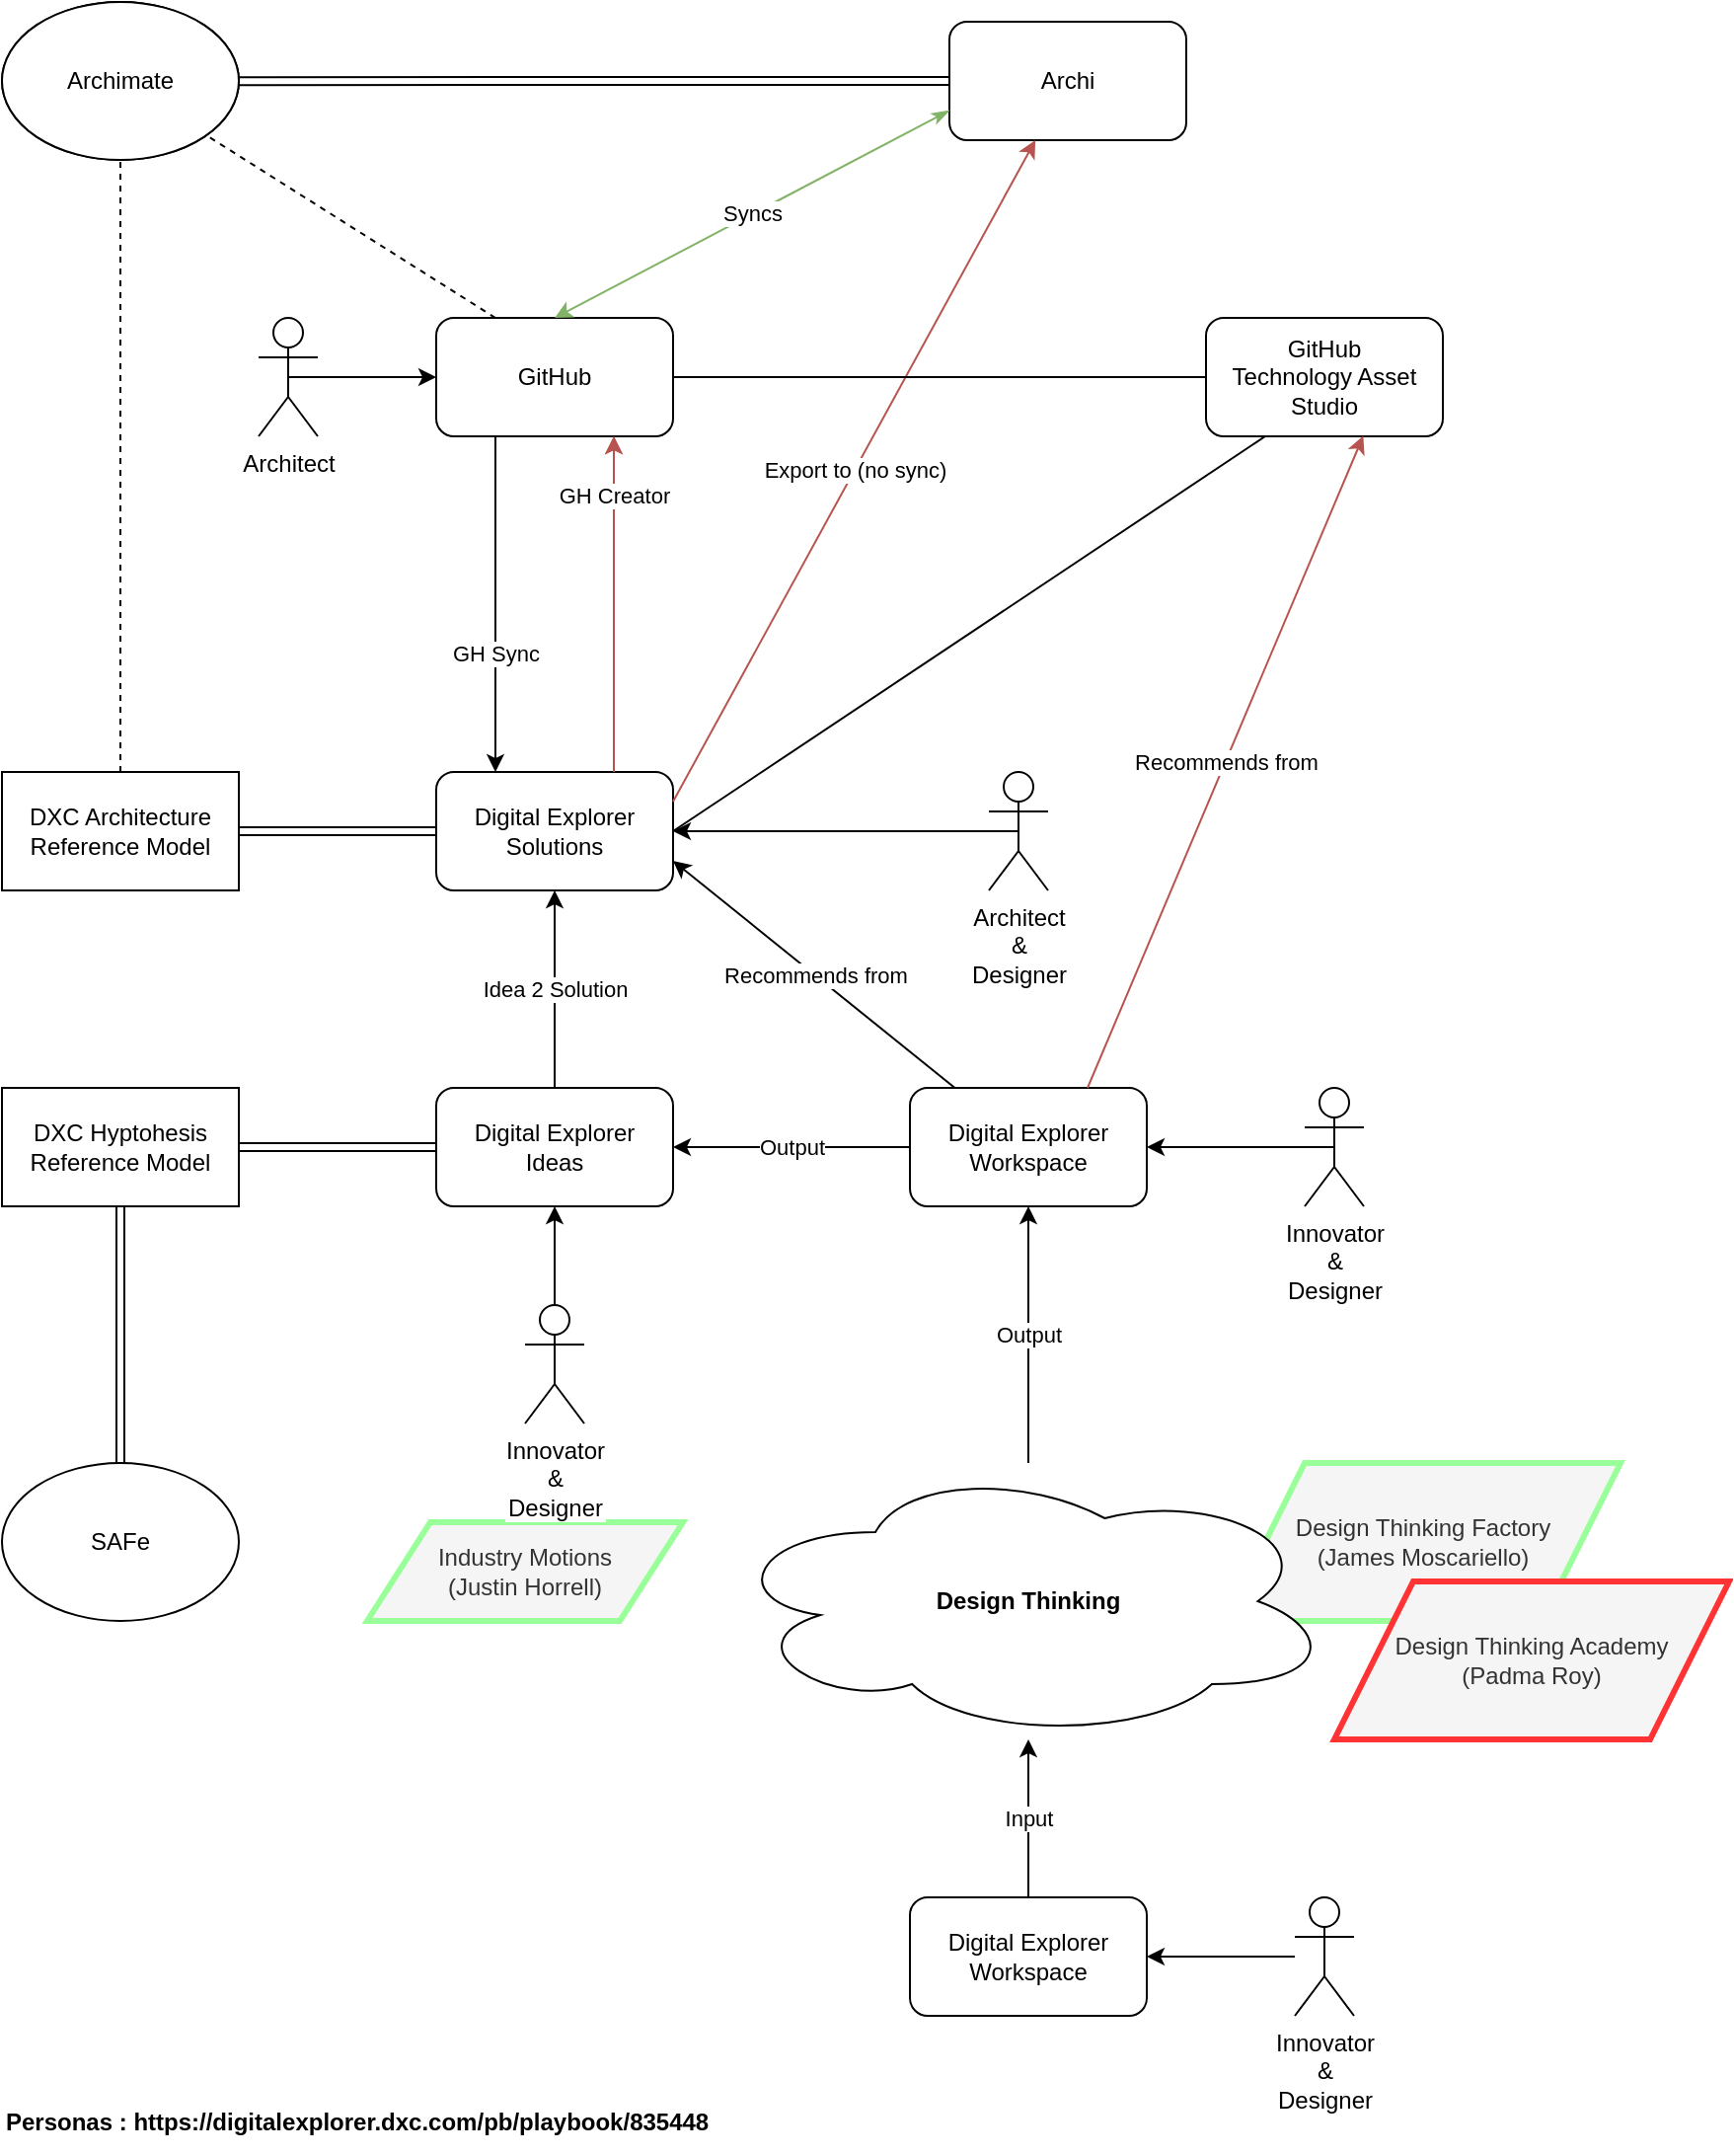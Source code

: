 <mxfile version="11.1.4" type="device"><diagram id="_tovL7VBuP4WKZHqKngZ" name="Page-1"><mxGraphModel dx="2031" dy="1349" grid="1" gridSize="10" guides="1" tooltips="1" connect="1" arrows="1" fold="1" page="1" pageScale="1" pageWidth="827" pageHeight="1169" math="0" shadow="0"><root><mxCell id="0"/><mxCell id="_cVB5ysDcnDjCBoIrtCY-95" value="Programs" parent="0"/><mxCell id="_cVB5ysDcnDjCBoIrtCY-96" value="Design Thinking Factory &lt;br&gt;(James&amp;nbsp;Moscariello)" style="shape=parallelogram;perimeter=parallelogramPerimeter;whiteSpace=wrap;html=1;fillColor=#f5f5f5;strokeColor=#99FF99;fontColor=#333333;strokeWidth=3;" parent="_cVB5ysDcnDjCBoIrtCY-95" vertex="1"><mxGeometry x="650" y="800" width="200" height="80" as="geometry"/></mxCell><mxCell id="_cVB5ysDcnDjCBoIrtCY-97" value="Design Thinking Academy&lt;br&gt;(Padma Roy)" style="shape=parallelogram;perimeter=parallelogramPerimeter;whiteSpace=wrap;html=1;fillColor=#f5f5f5;strokeColor=#FF3333;fontColor=#333333;strokeWidth=3;" parent="_cVB5ysDcnDjCBoIrtCY-95" vertex="1"><mxGeometry x="705" y="860" width="200" height="80" as="geometry"/></mxCell><mxCell id="_cVB5ysDcnDjCBoIrtCY-98" value="Industry Motions&lt;br&gt;(Justin Horrell)" style="shape=parallelogram;perimeter=parallelogramPerimeter;whiteSpace=wrap;html=1;fillColor=#f5f5f5;strokeColor=#99FF99;fontColor=#333333;strokeWidth=3;" parent="_cVB5ysDcnDjCBoIrtCY-95" vertex="1"><mxGeometry x="215" y="830" width="160" height="50" as="geometry"/></mxCell><UserObject label="Personas : https://digitalexplorer.dxc.com/pb/playbook/835448" link="https://digitalexplorer.dxc.com/pb/playbook/835448" id="JHIU5rIBhaoSyZY10Xmj-1"><mxCell style="text;html=1;fontStyle=1" vertex="1" parent="_cVB5ysDcnDjCBoIrtCY-95"><mxGeometry x="30" y="1120" width="400" height="30" as="geometry"/></mxCell></UserObject><mxCell id="1" parent="0"/><mxCell id="_cVB5ysDcnDjCBoIrtCY-1" value="GitHub" style="rounded=1;whiteSpace=wrap;html=1;" parent="1" vertex="1"><mxGeometry x="250" y="220" width="120" height="60" as="geometry"/></mxCell><mxCell id="_cVB5ysDcnDjCBoIrtCY-2" value="Digital Explorer Solutions" style="rounded=1;whiteSpace=wrap;html=1;" parent="1" vertex="1"><mxGeometry x="250" y="450" width="120" height="60" as="geometry"/></mxCell><mxCell id="_cVB5ysDcnDjCBoIrtCY-3" value="Archi" style="rounded=1;whiteSpace=wrap;html=1;" parent="1" vertex="1"><mxGeometry x="510" y="70" width="120" height="60" as="geometry"/></mxCell><mxCell id="_cVB5ysDcnDjCBoIrtCY-5" value="DXC Architecture Reference Model" style="rounded=0;whiteSpace=wrap;html=1;" parent="1" vertex="1"><mxGeometry x="30" y="450" width="120" height="60" as="geometry"/></mxCell><mxCell id="_cVB5ysDcnDjCBoIrtCY-6" value="" style="shape=link;html=1;entryX=0;entryY=0.5;entryDx=0;entryDy=0;" parent="1" source="_cVB5ysDcnDjCBoIrtCY-5" target="_cVB5ysDcnDjCBoIrtCY-2" edge="1"><mxGeometry width="50" height="50" relative="1" as="geometry"><mxPoint x="150" y="560" as="sourcePoint"/><mxPoint x="200" y="510" as="targetPoint"/></mxGeometry></mxCell><mxCell id="_cVB5ysDcnDjCBoIrtCY-7" value="Archimate" style="ellipse;whiteSpace=wrap;html=1;" parent="1" vertex="1"><mxGeometry x="30" y="60" width="120" height="80" as="geometry"/></mxCell><mxCell id="_cVB5ysDcnDjCBoIrtCY-8" value="" style="endArrow=none;dashed=1;html=1;" parent="1" source="_cVB5ysDcnDjCBoIrtCY-5" target="_cVB5ysDcnDjCBoIrtCY-7" edge="1"><mxGeometry width="50" height="50" relative="1" as="geometry"><mxPoint x="10" y="410" as="sourcePoint"/><mxPoint x="60" y="360" as="targetPoint"/></mxGeometry></mxCell><mxCell id="_cVB5ysDcnDjCBoIrtCY-9" value="" style="shape=link;html=1;" parent="1" source="_cVB5ysDcnDjCBoIrtCY-7" target="_cVB5ysDcnDjCBoIrtCY-3" edge="1"><mxGeometry width="50" height="50" relative="1" as="geometry"><mxPoint x="410" y="160" as="sourcePoint"/><mxPoint x="460" y="110" as="targetPoint"/></mxGeometry></mxCell><mxCell id="_cVB5ysDcnDjCBoIrtCY-10" value="GH Creator" style="endArrow=classic;html=1;exitX=0.75;exitY=0;exitDx=0;exitDy=0;entryX=0.75;entryY=1;entryDx=0;entryDy=0;fillColor=#f8cecc;strokeColor=#b85450;" parent="1" source="_cVB5ysDcnDjCBoIrtCY-2" target="_cVB5ysDcnDjCBoIrtCY-1" edge="1"><mxGeometry x="0.647" width="50" height="50" relative="1" as="geometry"><mxPoint x="290" y="290" as="sourcePoint"/><mxPoint x="290" y="460" as="targetPoint"/><mxPoint as="offset"/></mxGeometry></mxCell><mxCell id="_cVB5ysDcnDjCBoIrtCY-11" value="Digital Explorer &lt;br&gt;Ideas" style="rounded=1;whiteSpace=wrap;html=1;" parent="1" vertex="1"><mxGeometry x="250" y="610" width="120" height="60" as="geometry"/></mxCell><mxCell id="_cVB5ysDcnDjCBoIrtCY-12" value="Idea 2 Solution" style="endArrow=classic;html=1;exitX=0.5;exitY=0;exitDx=0;exitDy=0;" parent="1" source="_cVB5ysDcnDjCBoIrtCY-11" target="_cVB5ysDcnDjCBoIrtCY-2" edge="1"><mxGeometry width="50" height="50" relative="1" as="geometry"><mxPoint x="310" y="600" as="sourcePoint"/><mxPoint x="350" y="290" as="targetPoint"/><mxPoint as="offset"/></mxGeometry></mxCell><mxCell id="_cVB5ysDcnDjCBoIrtCY-13" value="DXC Hyptohesis Reference Model" style="rounded=0;whiteSpace=wrap;html=1;" parent="1" vertex="1"><mxGeometry x="30" y="610" width="120" height="60" as="geometry"/></mxCell><mxCell id="_cVB5ysDcnDjCBoIrtCY-14" value="SAFe" style="ellipse;whiteSpace=wrap;html=1;" parent="1" vertex="1"><mxGeometry x="30" y="800" width="120" height="80" as="geometry"/></mxCell><mxCell id="_cVB5ysDcnDjCBoIrtCY-15" value="" style="shape=link;html=1;" parent="1" source="_cVB5ysDcnDjCBoIrtCY-14" target="_cVB5ysDcnDjCBoIrtCY-13" edge="1"><mxGeometry width="50" height="50" relative="1" as="geometry"><mxPoint x="160" y="110" as="sourcePoint"/><mxPoint x="520" y="110" as="targetPoint"/></mxGeometry></mxCell><mxCell id="_cVB5ysDcnDjCBoIrtCY-16" value="" style="shape=link;html=1;" parent="1" source="_cVB5ysDcnDjCBoIrtCY-11" target="_cVB5ysDcnDjCBoIrtCY-13" edge="1"><mxGeometry width="50" height="50" relative="1" as="geometry"><mxPoint x="100" y="810" as="sourcePoint"/><mxPoint x="100" y="680" as="targetPoint"/></mxGeometry></mxCell><mxCell id="_cVB5ysDcnDjCBoIrtCY-18" value="Export to (no sync)" style="endArrow=classic;html=1;exitX=1;exitY=0.25;exitDx=0;exitDy=0;fillColor=#f8cecc;strokeColor=#b85450;" parent="1" source="_cVB5ysDcnDjCBoIrtCY-2" target="_cVB5ysDcnDjCBoIrtCY-3" edge="1"><mxGeometry width="50" height="50" relative="1" as="geometry"><mxPoint x="550" y="630" as="sourcePoint"/><mxPoint x="600" y="580" as="targetPoint"/></mxGeometry></mxCell><mxCell id="_cVB5ysDcnDjCBoIrtCY-20" value="Syncs" style="endArrow=classicThin;html=1;exitX=0.5;exitY=0;exitDx=0;exitDy=0;entryX=0;entryY=0.75;entryDx=0;entryDy=0;endFill=1;startArrow=classic;startFill=1;fillColor=#d5e8d4;strokeColor=#82b366;" parent="1" source="_cVB5ysDcnDjCBoIrtCY-1" target="_cVB5ysDcnDjCBoIrtCY-3" edge="1"><mxGeometry width="50" height="50" relative="1" as="geometry"><mxPoint x="380" y="490" as="sourcePoint"/><mxPoint x="564.211" y="140" as="targetPoint"/></mxGeometry></mxCell><mxCell id="_cVB5ysDcnDjCBoIrtCY-22" value="Output" style="endArrow=classic;html=1;" parent="1" source="_cVB5ysDcnDjCBoIrtCY-25" target="_cVB5ysDcnDjCBoIrtCY-11" edge="1"><mxGeometry width="50" height="50" relative="1" as="geometry"><mxPoint x="330" y="740" as="sourcePoint"/><mxPoint x="380" y="690" as="targetPoint"/></mxGeometry></mxCell><mxCell id="_cVB5ysDcnDjCBoIrtCY-23" value="Digital Explorer Workspace" style="rounded=1;whiteSpace=wrap;html=1;" parent="1" vertex="1"><mxGeometry x="490" y="1020" width="120" height="60" as="geometry"/></mxCell><mxCell id="_cVB5ysDcnDjCBoIrtCY-24" value="Input" style="endArrow=classic;html=1;" parent="1" source="_cVB5ysDcnDjCBoIrtCY-23" target="_cVB5ysDcnDjCBoIrtCY-21" edge="1"><mxGeometry width="50" height="50" relative="1" as="geometry"><mxPoint x="359.085" y="820.37" as="sourcePoint"/><mxPoint x="326.875" y="680" as="targetPoint"/></mxGeometry></mxCell><mxCell id="_cVB5ysDcnDjCBoIrtCY-25" value="Digital Explorer Workspace" style="rounded=1;whiteSpace=wrap;html=1;" parent="1" vertex="1"><mxGeometry x="490" y="610" width="120" height="60" as="geometry"/></mxCell><mxCell id="_cVB5ysDcnDjCBoIrtCY-26" value="Output" style="endArrow=classic;html=1;" parent="1" source="_cVB5ysDcnDjCBoIrtCY-21" target="_cVB5ysDcnDjCBoIrtCY-25" edge="1"><mxGeometry width="50" height="50" relative="1" as="geometry"><mxPoint x="359.35" y="820.358" as="sourcePoint"/><mxPoint x="326.875" y="680" as="targetPoint"/></mxGeometry></mxCell><mxCell id="_cVB5ysDcnDjCBoIrtCY-27" value="Recommends from" style="endArrow=classic;html=1;entryX=1;entryY=0.75;entryDx=0;entryDy=0;" parent="1" source="_cVB5ysDcnDjCBoIrtCY-25" target="_cVB5ysDcnDjCBoIrtCY-2" edge="1"><mxGeometry width="50" height="50" relative="1" as="geometry"><mxPoint x="500" y="650" as="sourcePoint"/><mxPoint x="380" y="650" as="targetPoint"/></mxGeometry></mxCell><mxCell id="_cVB5ysDcnDjCBoIrtCY-21" value="Design Thinking" style="ellipse;shape=cloud;whiteSpace=wrap;html=1;fontStyle=1" parent="1" vertex="1"><mxGeometry x="395" y="800" width="310" height="140" as="geometry"/></mxCell><mxCell id="_cVB5ysDcnDjCBoIrtCY-36" value="GitHub&lt;br&gt;Technology Asset Studio" style="rounded=1;whiteSpace=wrap;html=1;" parent="1" vertex="1"><mxGeometry x="640" y="220" width="120" height="60" as="geometry"/></mxCell><mxCell id="_cVB5ysDcnDjCBoIrtCY-37" value="" style="endArrow=none;html=1;exitX=1;exitY=0.5;exitDx=0;exitDy=0;entryX=0.25;entryY=1;entryDx=0;entryDy=0;" parent="1" source="_cVB5ysDcnDjCBoIrtCY-2" target="_cVB5ysDcnDjCBoIrtCY-36" edge="1"><mxGeometry width="50" height="50" relative="1" as="geometry"><mxPoint x="430" y="470" as="sourcePoint"/><mxPoint x="480" y="420" as="targetPoint"/></mxGeometry></mxCell><mxCell id="_cVB5ysDcnDjCBoIrtCY-38" value="" style="endArrow=none;html=1;exitX=0;exitY=0.5;exitDx=0;exitDy=0;entryX=1;entryY=0.5;entryDx=0;entryDy=0;" parent="1" source="_cVB5ysDcnDjCBoIrtCY-36" target="_cVB5ysDcnDjCBoIrtCY-1" edge="1"><mxGeometry width="50" height="50" relative="1" as="geometry"><mxPoint x="380" y="490" as="sourcePoint"/><mxPoint x="710" y="290" as="targetPoint"/></mxGeometry></mxCell><mxCell id="_cVB5ysDcnDjCBoIrtCY-39" value="Recommends from" style="endArrow=classic;html=1;entryX=0.664;entryY=0.996;entryDx=0;entryDy=0;exitX=0.75;exitY=0;exitDx=0;exitDy=0;entryPerimeter=0;fillColor=#f8cecc;strokeColor=#b85450;" parent="1" source="_cVB5ysDcnDjCBoIrtCY-25" target="_cVB5ysDcnDjCBoIrtCY-36" edge="1"><mxGeometry width="50" height="50" relative="1" as="geometry"><mxPoint x="522.759" y="620" as="sourcePoint"/><mxPoint x="380" y="505" as="targetPoint"/></mxGeometry></mxCell><mxCell id="_cVB5ysDcnDjCBoIrtCY-40" value="" style="endArrow=none;dashed=1;html=1;exitX=0.25;exitY=0;exitDx=0;exitDy=0;" parent="1" source="_cVB5ysDcnDjCBoIrtCY-1" target="_cVB5ysDcnDjCBoIrtCY-7" edge="1"><mxGeometry width="50" height="50" relative="1" as="geometry"><mxPoint x="100" y="460" as="sourcePoint"/><mxPoint x="100" y="150.0" as="targetPoint"/></mxGeometry></mxCell><mxCell id="_cVB5ysDcnDjCBoIrtCY-48" value="Actors" parent="0"/><mxCell id="_cVB5ysDcnDjCBoIrtCY-52" value="GH Sync" style="endArrow=classic;html=1;exitX=0.25;exitY=1;exitDx=0;exitDy=0;entryX=0.25;entryY=0;entryDx=0;entryDy=0;" parent="_cVB5ysDcnDjCBoIrtCY-48" edge="1"><mxGeometry x="0.294" width="50" height="50" relative="1" as="geometry"><mxPoint x="280" y="280" as="sourcePoint"/><mxPoint x="280" y="450" as="targetPoint"/><mxPoint as="offset"/></mxGeometry></mxCell><mxCell id="_cVB5ysDcnDjCBoIrtCY-55" value="Archimate" style="ellipse;whiteSpace=wrap;html=1;" parent="_cVB5ysDcnDjCBoIrtCY-48" vertex="1"><mxGeometry x="30" y="60" width="120" height="80" as="geometry"/></mxCell><mxCell id="_cVB5ysDcnDjCBoIrtCY-58" value="GH Creator" style="endArrow=classic;html=1;exitX=0.75;exitY=0;exitDx=0;exitDy=0;entryX=0.75;entryY=1;entryDx=0;entryDy=0;fillColor=#f8cecc;strokeColor=#b85450;" parent="_cVB5ysDcnDjCBoIrtCY-48" edge="1"><mxGeometry x="0.647" width="50" height="50" relative="1" as="geometry"><mxPoint x="340" y="450" as="sourcePoint"/><mxPoint x="340" y="280" as="targetPoint"/><mxPoint as="offset"/></mxGeometry></mxCell><mxCell id="_cVB5ysDcnDjCBoIrtCY-89" value="Architect" style="shape=umlActor;verticalLabelPosition=bottom;labelBackgroundColor=#ffffff;verticalAlign=top;html=1;outlineConnect=0;" parent="_cVB5ysDcnDjCBoIrtCY-48" vertex="1"><mxGeometry x="160" y="220" width="30" height="60" as="geometry"/></mxCell><mxCell id="_cVB5ysDcnDjCBoIrtCY-90" value="Architect&lt;br&gt;&amp;amp;&lt;br&gt;Designer" style="shape=umlActor;verticalLabelPosition=bottom;labelBackgroundColor=#ffffff;verticalAlign=top;html=1;outlineConnect=0;" parent="_cVB5ysDcnDjCBoIrtCY-48" vertex="1"><mxGeometry x="530" y="450" width="30" height="60" as="geometry"/></mxCell><mxCell id="_cVB5ysDcnDjCBoIrtCY-91" value="" style="endArrow=classic;html=1;entryX=0;entryY=0.5;entryDx=0;entryDy=0;exitX=0.5;exitY=0.5;exitDx=0;exitDy=0;exitPerimeter=0;" parent="_cVB5ysDcnDjCBoIrtCY-48" edge="1"><mxGeometry width="50" height="50" relative="1" as="geometry"><mxPoint x="175" y="250" as="sourcePoint"/><mxPoint x="250" y="250" as="targetPoint"/></mxGeometry></mxCell><mxCell id="_cVB5ysDcnDjCBoIrtCY-92" value="Innovator&lt;br&gt;&amp;amp;&lt;br&gt;Designer" style="shape=umlActor;verticalLabelPosition=bottom;labelBackgroundColor=#ffffff;verticalAlign=top;html=1;outlineConnect=0;" parent="_cVB5ysDcnDjCBoIrtCY-48" vertex="1"><mxGeometry x="295" y="720" width="30" height="60" as="geometry"/></mxCell><mxCell id="_cVB5ysDcnDjCBoIrtCY-93" value="" style="endArrow=classic;html=1;entryX=0.5;entryY=1;entryDx=0;entryDy=0;exitX=0.5;exitY=0;exitDx=0;exitDy=0;exitPerimeter=0;" parent="_cVB5ysDcnDjCBoIrtCY-48" source="_cVB5ysDcnDjCBoIrtCY-92" edge="1"><mxGeometry width="50" height="50" relative="1" as="geometry"><mxPoint x="500" y="650" as="sourcePoint"/><mxPoint x="310" y="670" as="targetPoint"/></mxGeometry></mxCell><mxCell id="_cVB5ysDcnDjCBoIrtCY-94" value="" style="endArrow=classic;html=1;entryX=1;entryY=0.5;entryDx=0;entryDy=0;exitX=0.5;exitY=0.5;exitDx=0;exitDy=0;exitPerimeter=0;" parent="_cVB5ysDcnDjCBoIrtCY-48" edge="1" source="_cVB5ysDcnDjCBoIrtCY-90"><mxGeometry width="50" height="50" relative="1" as="geometry"><mxPoint x="465" y="480" as="sourcePoint"/><mxPoint x="370" y="480" as="targetPoint"/></mxGeometry></mxCell><mxCell id="_cVB5ysDcnDjCBoIrtCY-99" value="Innovator&lt;br&gt;&amp;amp;&lt;br&gt;Designer" style="shape=umlActor;verticalLabelPosition=bottom;labelBackgroundColor=#ffffff;verticalAlign=top;html=1;outlineConnect=0;" parent="_cVB5ysDcnDjCBoIrtCY-48" vertex="1"><mxGeometry x="685" y="1020" width="30" height="60" as="geometry"/></mxCell><mxCell id="_cVB5ysDcnDjCBoIrtCY-100" value="" style="endArrow=classic;html=1;" parent="_cVB5ysDcnDjCBoIrtCY-48" source="_cVB5ysDcnDjCBoIrtCY-99" edge="1"><mxGeometry width="50" height="50" relative="1" as="geometry"><mxPoint x="550" y="1150" as="sourcePoint"/><mxPoint x="610" y="1050" as="targetPoint"/></mxGeometry></mxCell><mxCell id="_cVB5ysDcnDjCBoIrtCY-101" value="Innovator&lt;br&gt;&amp;amp;&lt;br&gt;Designer" style="shape=umlActor;verticalLabelPosition=bottom;labelBackgroundColor=#ffffff;verticalAlign=top;html=1;outlineConnect=0;" parent="_cVB5ysDcnDjCBoIrtCY-48" vertex="1"><mxGeometry x="690" y="610" width="30" height="60" as="geometry"/></mxCell><mxCell id="_cVB5ysDcnDjCBoIrtCY-102" value="" style="endArrow=classic;html=1;exitX=0.5;exitY=0.5;exitDx=0;exitDy=0;exitPerimeter=0;" parent="_cVB5ysDcnDjCBoIrtCY-48" source="_cVB5ysDcnDjCBoIrtCY-101" edge="1"><mxGeometry width="50" height="50" relative="1" as="geometry"><mxPoint x="320" y="750" as="sourcePoint"/><mxPoint x="610" y="640" as="targetPoint"/></mxGeometry></mxCell></root></mxGraphModel></diagram></mxfile>